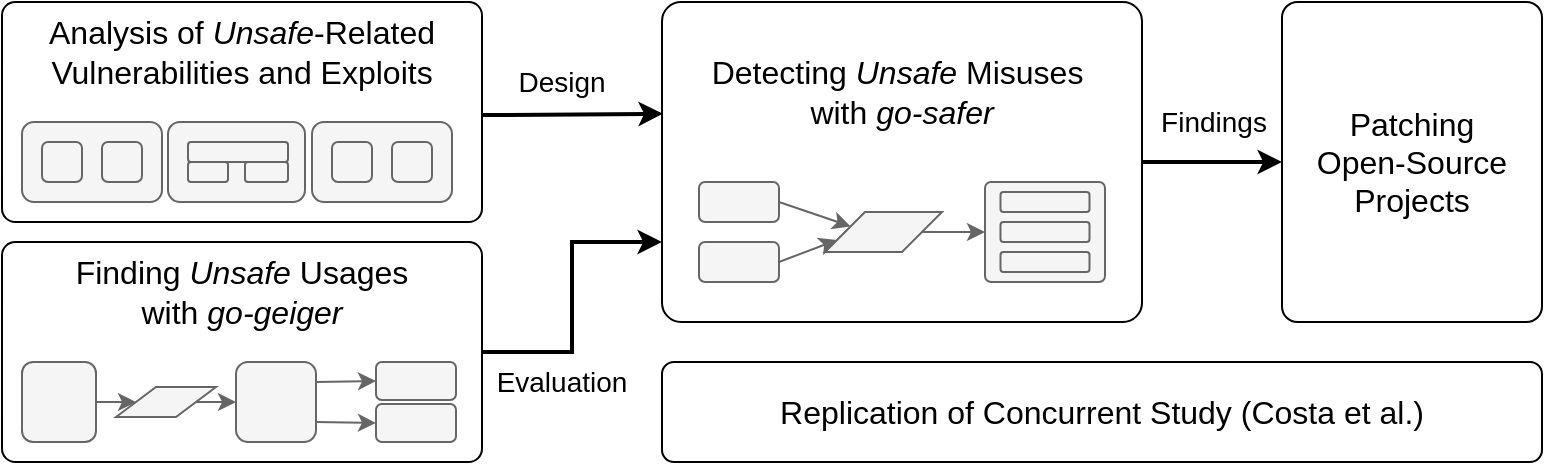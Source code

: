 <mxfile version="13.6.2" type="device"><diagram id="5YozBAsYLytAw9H_GXFu" name="Page-1"><mxGraphModel dx="866" dy="509" grid="1" gridSize="10" guides="1" tooltips="1" connect="1" arrows="1" fold="1" page="1" pageScale="1" pageWidth="850" pageHeight="1100" math="0" shadow="0"><root><mxCell id="0"/><mxCell id="1" parent="0"/><mxCell id="RUL_H_wLZnvhk_owCfyp-66" value="" style="rounded=1;whiteSpace=wrap;html=1;arcSize=6;" parent="1" vertex="1"><mxGeometry x="40" y="40" width="240" height="110" as="geometry"/></mxCell><mxCell id="RUL_H_wLZnvhk_owCfyp-83" style="edgeStyle=orthogonalEdgeStyle;rounded=0;orthogonalLoop=1;jettySize=auto;html=1;exitX=1;exitY=0.5;exitDx=0;exitDy=0;entryX=0;entryY=0.75;entryDx=0;entryDy=0;strokeWidth=2;" parent="1" source="RUL_H_wLZnvhk_owCfyp-67" target="RUL_H_wLZnvhk_owCfyp-68" edge="1"><mxGeometry relative="1" as="geometry"/></mxCell><mxCell id="RUL_H_wLZnvhk_owCfyp-67" value="" style="rounded=1;whiteSpace=wrap;html=1;arcSize=6;" parent="1" vertex="1"><mxGeometry x="40" y="160" width="240" height="110" as="geometry"/></mxCell><mxCell id="RUL_H_wLZnvhk_owCfyp-80" style="edgeStyle=none;rounded=0;orthogonalLoop=1;jettySize=auto;html=1;exitX=1;exitY=0.5;exitDx=0;exitDy=0;entryX=0;entryY=0.5;entryDx=0;entryDy=0;strokeWidth=2;" parent="1" source="RUL_H_wLZnvhk_owCfyp-68" target="RUL_H_wLZnvhk_owCfyp-69" edge="1"><mxGeometry relative="1" as="geometry"/></mxCell><mxCell id="RUL_H_wLZnvhk_owCfyp-68" value="" style="rounded=1;whiteSpace=wrap;html=1;arcSize=6;" parent="1" vertex="1"><mxGeometry x="370" y="40" width="240" height="160" as="geometry"/></mxCell><mxCell id="RUL_H_wLZnvhk_owCfyp-69" value="&lt;font style=&quot;font-size: 16px&quot;&gt;Patching &lt;br&gt;Open-Source &lt;br&gt;Projects&lt;/font&gt;" style="rounded=1;whiteSpace=wrap;html=1;arcSize=6;" parent="1" vertex="1"><mxGeometry x="680" y="40" width="130" height="160" as="geometry"/></mxCell><mxCell id="RUL_H_wLZnvhk_owCfyp-70" value="&lt;font style=&quot;font-size: 16px&quot;&gt;Replication of Concurrent Study (Costa et al.)&lt;/font&gt;" style="rounded=1;whiteSpace=wrap;html=1;arcSize=12;absoluteArcSize=0;" parent="1" vertex="1"><mxGeometry x="370" y="220" width="440" height="50" as="geometry"/></mxCell><mxCell id="RUL_H_wLZnvhk_owCfyp-71" value="" style="group" parent="1" vertex="1" connectable="0"><mxGeometry x="50" y="100" width="215" height="40" as="geometry"/></mxCell><mxCell id="RUL_H_wLZnvhk_owCfyp-21" value="" style="rounded=1;whiteSpace=wrap;html=1;strokeWidth=1;fillColor=#f5f5f5;strokeColor=#666666;fontColor=#333333;" parent="RUL_H_wLZnvhk_owCfyp-71" vertex="1"><mxGeometry x="73" width="68.5" height="40" as="geometry"/></mxCell><mxCell id="RUL_H_wLZnvhk_owCfyp-23" value="" style="rounded=1;whiteSpace=wrap;html=1;fillColor=#f5f5f5;strokeColor=#666666;fontColor=#333333;" parent="RUL_H_wLZnvhk_owCfyp-71" vertex="1"><mxGeometry x="83" y="10" width="50" height="10" as="geometry"/></mxCell><mxCell id="RUL_H_wLZnvhk_owCfyp-24" value="" style="rounded=1;whiteSpace=wrap;html=1;fillColor=#f5f5f5;strokeColor=#666666;fontColor=#333333;" parent="RUL_H_wLZnvhk_owCfyp-71" vertex="1"><mxGeometry x="111.5" y="20" width="21.5" height="10" as="geometry"/></mxCell><mxCell id="RUL_H_wLZnvhk_owCfyp-25" value="" style="rounded=1;whiteSpace=wrap;html=1;fillColor=#f5f5f5;strokeColor=#666666;fontColor=#333333;" parent="RUL_H_wLZnvhk_owCfyp-71" vertex="1"><mxGeometry x="83" y="20" width="20" height="10" as="geometry"/></mxCell><mxCell id="RUL_H_wLZnvhk_owCfyp-26" value="" style="rounded=1;whiteSpace=wrap;html=1;strokeWidth=1;fillColor=#f5f5f5;strokeColor=#666666;fontColor=#333333;" parent="RUL_H_wLZnvhk_owCfyp-71" vertex="1"><mxGeometry width="70" height="40" as="geometry"/></mxCell><mxCell id="RUL_H_wLZnvhk_owCfyp-28" value="" style="rounded=1;whiteSpace=wrap;html=1;fillColor=#f5f5f5;strokeColor=#666666;fontColor=#333333;" parent="RUL_H_wLZnvhk_owCfyp-71" vertex="1"><mxGeometry x="10" y="10" width="20" height="20" as="geometry"/></mxCell><mxCell id="RUL_H_wLZnvhk_owCfyp-29" value="" style="rounded=1;whiteSpace=wrap;html=1;fillColor=#f5f5f5;strokeColor=#666666;fontColor=#333333;" parent="RUL_H_wLZnvhk_owCfyp-71" vertex="1"><mxGeometry x="40" y="10" width="20" height="20" as="geometry"/></mxCell><mxCell id="RUL_H_wLZnvhk_owCfyp-37" value="" style="rounded=1;whiteSpace=wrap;html=1;strokeWidth=1;fillColor=#f5f5f5;strokeColor=#666666;fontColor=#333333;" parent="RUL_H_wLZnvhk_owCfyp-71" vertex="1"><mxGeometry x="145" width="70" height="40" as="geometry"/></mxCell><mxCell id="RUL_H_wLZnvhk_owCfyp-38" value="" style="rounded=1;whiteSpace=wrap;html=1;fillColor=#f5f5f5;strokeColor=#666666;fontColor=#333333;" parent="RUL_H_wLZnvhk_owCfyp-71" vertex="1"><mxGeometry x="155" y="10" width="20" height="20" as="geometry"/></mxCell><mxCell id="RUL_H_wLZnvhk_owCfyp-39" value="" style="rounded=1;whiteSpace=wrap;html=1;fillColor=#f5f5f5;strokeColor=#666666;fontColor=#333333;" parent="RUL_H_wLZnvhk_owCfyp-71" vertex="1"><mxGeometry x="185" y="10" width="20" height="20" as="geometry"/></mxCell><mxCell id="RUL_H_wLZnvhk_owCfyp-72" value="" style="group" parent="1" vertex="1" connectable="0"><mxGeometry x="50" y="220" width="217" height="40" as="geometry"/></mxCell><mxCell id="RUL_H_wLZnvhk_owCfyp-2" value="" style="shape=parallelogram;perimeter=parallelogramPerimeter;whiteSpace=wrap;html=1;fixedSize=1;fillColor=#f5f5f5;strokeColor=#666666;fontColor=#333333;" parent="RUL_H_wLZnvhk_owCfyp-72" vertex="1"><mxGeometry x="47" y="12.5" width="50" height="15" as="geometry"/></mxCell><mxCell id="RUL_H_wLZnvhk_owCfyp-3" value="" style="rounded=1;whiteSpace=wrap;html=1;fillColor=#f5f5f5;strokeColor=#666666;fontColor=#333333;" parent="RUL_H_wLZnvhk_owCfyp-72" vertex="1"><mxGeometry x="177" y="21" width="40" height="19" as="geometry"/></mxCell><mxCell id="RUL_H_wLZnvhk_owCfyp-4" value="" style="rounded=1;whiteSpace=wrap;html=1;fillColor=#f5f5f5;strokeColor=#666666;fontColor=#333333;" parent="RUL_H_wLZnvhk_owCfyp-72" vertex="1"><mxGeometry x="177" width="40" height="19" as="geometry"/></mxCell><mxCell id="RUL_H_wLZnvhk_owCfyp-5" style="rounded=0;orthogonalLoop=1;jettySize=auto;html=1;exitX=1;exitY=0.25;exitDx=0;exitDy=0;entryX=0;entryY=0.5;entryDx=0;entryDy=0;strokeWidth=1;fillColor=#f5f5f5;strokeColor=#666666;" parent="RUL_H_wLZnvhk_owCfyp-72" source="RUL_H_wLZnvhk_owCfyp-14" target="RUL_H_wLZnvhk_owCfyp-4" edge="1"><mxGeometry relative="1" as="geometry"/></mxCell><mxCell id="RUL_H_wLZnvhk_owCfyp-6" style="edgeStyle=none;rounded=0;orthogonalLoop=1;jettySize=auto;html=1;exitX=1;exitY=0.75;exitDx=0;exitDy=0;entryX=0;entryY=0.5;entryDx=0;entryDy=0;strokeWidth=1;fillColor=#f5f5f5;strokeColor=#666666;" parent="RUL_H_wLZnvhk_owCfyp-72" source="RUL_H_wLZnvhk_owCfyp-14" target="RUL_H_wLZnvhk_owCfyp-3" edge="1"><mxGeometry relative="1" as="geometry"/></mxCell><mxCell id="RUL_H_wLZnvhk_owCfyp-13" style="edgeStyle=orthogonalEdgeStyle;rounded=0;orthogonalLoop=1;jettySize=auto;html=1;exitX=1;exitY=0.5;exitDx=0;exitDy=0;entryX=0;entryY=0.5;entryDx=0;entryDy=0;strokeWidth=1;fillColor=#f5f5f5;strokeColor=#666666;" parent="RUL_H_wLZnvhk_owCfyp-72" source="RUL_H_wLZnvhk_owCfyp-10" target="RUL_H_wLZnvhk_owCfyp-2" edge="1"><mxGeometry relative="1" as="geometry"/></mxCell><mxCell id="RUL_H_wLZnvhk_owCfyp-14" value="" style="rounded=1;whiteSpace=wrap;html=1;fillColor=#f5f5f5;strokeColor=#666666;fontColor=#333333;" parent="RUL_H_wLZnvhk_owCfyp-72" vertex="1"><mxGeometry x="107" width="40" height="40" as="geometry"/></mxCell><mxCell id="RUL_H_wLZnvhk_owCfyp-1" style="edgeStyle=orthogonalEdgeStyle;rounded=0;orthogonalLoop=1;jettySize=auto;html=1;exitX=1;exitY=0.5;exitDx=0;exitDy=0;entryX=0;entryY=0.5;entryDx=0;entryDy=0;strokeWidth=1;fillColor=#f5f5f5;strokeColor=#666666;" parent="RUL_H_wLZnvhk_owCfyp-72" source="RUL_H_wLZnvhk_owCfyp-2" target="RUL_H_wLZnvhk_owCfyp-14" edge="1"><mxGeometry relative="1" as="geometry"/></mxCell><mxCell id="RUL_H_wLZnvhk_owCfyp-10" value="" style="rounded=1;whiteSpace=wrap;html=1;fillColor=#f5f5f5;strokeColor=#666666;fontColor=#333333;" parent="RUL_H_wLZnvhk_owCfyp-72" vertex="1"><mxGeometry width="37" height="40" as="geometry"/></mxCell><mxCell id="RUL_H_wLZnvhk_owCfyp-75" value="" style="group" parent="1" vertex="1" connectable="0"><mxGeometry x="388.5" y="130" width="203" height="50" as="geometry"/></mxCell><mxCell id="RUL_H_wLZnvhk_owCfyp-73" value="" style="group" parent="RUL_H_wLZnvhk_owCfyp-75" vertex="1" connectable="0"><mxGeometry width="203" height="50" as="geometry"/></mxCell><mxCell id="RUL_H_wLZnvhk_owCfyp-65" value="" style="group" parent="RUL_H_wLZnvhk_owCfyp-73" vertex="1" connectable="0"><mxGeometry width="203" height="50" as="geometry"/></mxCell><mxCell id="RUL_H_wLZnvhk_owCfyp-63" value="" style="group" parent="RUL_H_wLZnvhk_owCfyp-65" vertex="1" connectable="0"><mxGeometry width="203" height="50" as="geometry"/></mxCell><mxCell id="RUL_H_wLZnvhk_owCfyp-62" value="" style="group" parent="RUL_H_wLZnvhk_owCfyp-63" vertex="1" connectable="0"><mxGeometry width="203" height="50" as="geometry"/></mxCell><mxCell id="RUL_H_wLZnvhk_owCfyp-61" value="" style="group" parent="RUL_H_wLZnvhk_owCfyp-62" vertex="1" connectable="0"><mxGeometry width="203" height="50" as="geometry"/></mxCell><mxCell id="RUL_H_wLZnvhk_owCfyp-41" value="" style="shape=parallelogram;perimeter=parallelogramPerimeter;whiteSpace=wrap;html=1;fixedSize=1;fillColor=#f5f5f5;strokeColor=#666666;fontColor=#333333;" parent="RUL_H_wLZnvhk_owCfyp-61" vertex="1"><mxGeometry x="63" y="15" width="58.5" height="20" as="geometry"/></mxCell><mxCell id="RUL_H_wLZnvhk_owCfyp-42" style="rounded=0;orthogonalLoop=1;jettySize=auto;html=1;exitX=1;exitY=0.5;exitDx=0;exitDy=0;entryX=0;entryY=0.25;entryDx=0;entryDy=0;strokeWidth=1;fillColor=#f5f5f5;strokeColor=#666666;" parent="RUL_H_wLZnvhk_owCfyp-61" source="RUL_H_wLZnvhk_owCfyp-43" target="RUL_H_wLZnvhk_owCfyp-41" edge="1"><mxGeometry relative="1" as="geometry"/></mxCell><mxCell id="RUL_H_wLZnvhk_owCfyp-43" value="" style="rounded=1;whiteSpace=wrap;html=1;fillColor=#f5f5f5;strokeColor=#666666;fontColor=#333333;" parent="RUL_H_wLZnvhk_owCfyp-61" vertex="1"><mxGeometry width="40" height="20" as="geometry"/></mxCell><mxCell id="RUL_H_wLZnvhk_owCfyp-53" style="rounded=0;orthogonalLoop=1;jettySize=auto;html=1;exitX=1;exitY=0.5;exitDx=0;exitDy=0;entryX=0;entryY=0.75;entryDx=0;entryDy=0;strokeWidth=1;fillColor=#f5f5f5;strokeColor=#666666;" parent="RUL_H_wLZnvhk_owCfyp-61" source="RUL_H_wLZnvhk_owCfyp-45" target="RUL_H_wLZnvhk_owCfyp-41" edge="1"><mxGeometry relative="1" as="geometry"/></mxCell><mxCell id="RUL_H_wLZnvhk_owCfyp-45" value="" style="rounded=1;whiteSpace=wrap;html=1;fillColor=#f5f5f5;strokeColor=#666666;fontColor=#333333;" parent="RUL_H_wLZnvhk_owCfyp-61" vertex="1"><mxGeometry y="30" width="40" height="20" as="geometry"/></mxCell><mxCell id="RUL_H_wLZnvhk_owCfyp-46" value="" style="rounded=1;whiteSpace=wrap;html=1;imageWidth=2;arcSize=6;fillColor=#f5f5f5;strokeColor=#666666;fontColor=#333333;" parent="RUL_H_wLZnvhk_owCfyp-61" vertex="1"><mxGeometry x="143" width="60" height="50" as="geometry"/></mxCell><mxCell id="RUL_H_wLZnvhk_owCfyp-52" style="edgeStyle=orthogonalEdgeStyle;rounded=0;orthogonalLoop=1;jettySize=auto;html=1;exitX=1;exitY=0.5;exitDx=0;exitDy=0;entryX=0;entryY=0.5;entryDx=0;entryDy=0;strokeWidth=1;fillColor=#f5f5f5;strokeColor=#666666;" parent="RUL_H_wLZnvhk_owCfyp-61" source="RUL_H_wLZnvhk_owCfyp-41" target="RUL_H_wLZnvhk_owCfyp-46" edge="1"><mxGeometry relative="1" as="geometry"/></mxCell><mxCell id="RUL_H_wLZnvhk_owCfyp-58" value="" style="rounded=1;whiteSpace=wrap;html=1;fillColor=#f5f5f5;strokeColor=#666666;fontColor=#333333;" parent="RUL_H_wLZnvhk_owCfyp-61" vertex="1"><mxGeometry x="150.75" y="35" width="44.5" height="10" as="geometry"/></mxCell><mxCell id="RUL_H_wLZnvhk_owCfyp-59" value="" style="rounded=1;whiteSpace=wrap;html=1;fillColor=#f5f5f5;strokeColor=#666666;fontColor=#333333;" parent="RUL_H_wLZnvhk_owCfyp-61" vertex="1"><mxGeometry x="150.75" y="20" width="44.5" height="10" as="geometry"/></mxCell><mxCell id="RUL_H_wLZnvhk_owCfyp-60" value="" style="rounded=1;whiteSpace=wrap;html=1;fillColor=#f5f5f5;strokeColor=#666666;fontColor=#333333;" parent="RUL_H_wLZnvhk_owCfyp-61" vertex="1"><mxGeometry x="150.75" y="5" width="44.5" height="10" as="geometry"/></mxCell><mxCell id="RUL_H_wLZnvhk_owCfyp-76" value="&lt;font style=&quot;font-size: 16px&quot;&gt;Finding &lt;i&gt;Unsafe&lt;/i&gt; Usages &lt;br&gt;with &lt;i&gt;go-geiger&lt;/i&gt;&lt;/font&gt;" style="text;html=1;strokeColor=none;fillColor=none;align=center;verticalAlign=middle;whiteSpace=wrap;rounded=0;" parent="1" vertex="1"><mxGeometry x="40" y="170" width="240" height="30" as="geometry"/></mxCell><mxCell id="RUL_H_wLZnvhk_owCfyp-77" value="&lt;span style=&quot;font-size: 16px&quot;&gt;Analysis of&amp;nbsp;&lt;/span&gt;&lt;span style=&quot;font-size: 16px&quot;&gt;&lt;i&gt;Unsafe&lt;/i&gt;-Related Vulnerabilities and Exploits&lt;/span&gt;" style="text;html=1;strokeColor=none;fillColor=none;align=center;verticalAlign=middle;whiteSpace=wrap;rounded=0;" parent="1" vertex="1"><mxGeometry x="40" y="50" width="240" height="30" as="geometry"/></mxCell><mxCell id="RUL_H_wLZnvhk_owCfyp-78" value="&lt;font style=&quot;font-size: 16px&quot;&gt;Detecting &lt;i&gt;Unsafe&lt;/i&gt; Misuses&amp;nbsp;&lt;br&gt;with &lt;i&gt;go-safer&lt;/i&gt;&lt;/font&gt;" style="text;html=1;strokeColor=none;fillColor=none;align=center;verticalAlign=middle;whiteSpace=wrap;rounded=0;" parent="1" vertex="1"><mxGeometry x="370" y="70" width="240" height="30" as="geometry"/></mxCell><mxCell id="RUL_H_wLZnvhk_owCfyp-84" value="&lt;font style=&quot;font-size: 14px&quot;&gt;Design&lt;/font&gt;" style="text;html=1;strokeColor=none;fillColor=none;align=center;verticalAlign=middle;whiteSpace=wrap;rounded=0;" parent="1" vertex="1"><mxGeometry x="300" y="70" width="40" height="20" as="geometry"/></mxCell><mxCell id="RUL_H_wLZnvhk_owCfyp-85" value="&lt;font style=&quot;font-size: 14px&quot;&gt;Evaluation&lt;/font&gt;" style="text;html=1;strokeColor=none;fillColor=none;align=center;verticalAlign=middle;whiteSpace=wrap;rounded=0;" parent="1" vertex="1"><mxGeometry x="300" y="220" width="40" height="20" as="geometry"/></mxCell><mxCell id="RUL_H_wLZnvhk_owCfyp-86" value="&lt;font style=&quot;font-size: 14px&quot;&gt;Findings&lt;/font&gt;" style="text;html=1;strokeColor=none;fillColor=none;align=center;verticalAlign=middle;whiteSpace=wrap;rounded=0;" parent="1" vertex="1"><mxGeometry x="626" y="90" width="40" height="20" as="geometry"/></mxCell><mxCell id="RUL_H_wLZnvhk_owCfyp-87" value="" style="endArrow=classic;html=1;strokeWidth=2;exitX=0.999;exitY=0.514;exitDx=0;exitDy=0;exitPerimeter=0;entryX=0.002;entryY=0.863;entryDx=0;entryDy=0;entryPerimeter=0;" parent="1" source="RUL_H_wLZnvhk_owCfyp-66" target="RUL_H_wLZnvhk_owCfyp-78" edge="1"><mxGeometry width="50" height="50" relative="1" as="geometry"><mxPoint x="300" y="150" as="sourcePoint"/><mxPoint x="350" y="97" as="targetPoint"/><Array as="points"/></mxGeometry></mxCell></root></mxGraphModel></diagram></mxfile>